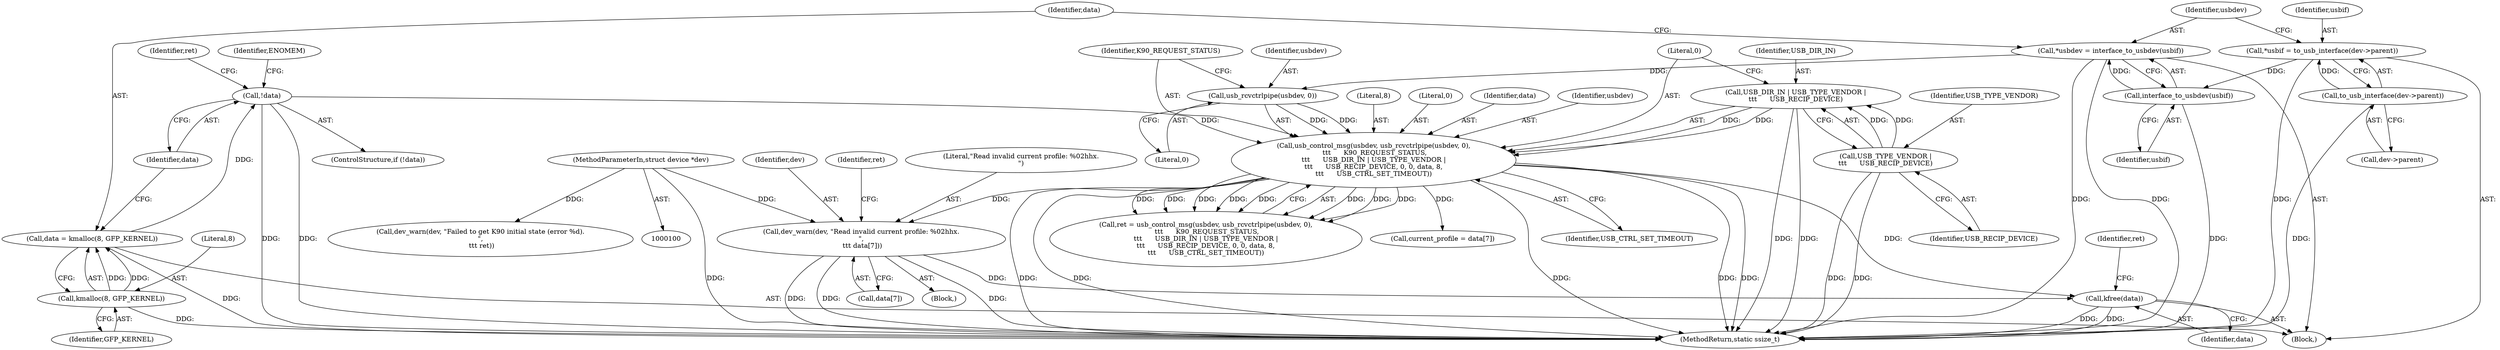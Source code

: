 digraph "0_linux_6d104af38b570d37aa32a5803b04c354f8ed513d_0@array" {
"1000177" [label="(Call,dev_warn(dev, \"Read invalid current profile: %02hhx.\n\",\n \t\t\t data[7]))"];
"1000101" [label="(MethodParameterIn,struct device *dev)"];
"1000133" [label="(Call,usb_control_msg(usbdev, usb_rcvctrlpipe(usbdev, 0),\n \t\t\t      K90_REQUEST_STATUS,\n\t\t\t      USB_DIR_IN | USB_TYPE_VENDOR |\n\t\t\t      USB_RECIP_DEVICE, 0, 0, data, 8,\n\t\t\t      USB_CTRL_SET_TIMEOUT))"];
"1000135" [label="(Call,usb_rcvctrlpipe(usbdev, 0))"];
"1000114" [label="(Call,*usbdev = interface_to_usbdev(usbif))"];
"1000116" [label="(Call,interface_to_usbdev(usbif))"];
"1000107" [label="(Call,*usbif = to_usb_interface(dev->parent))"];
"1000109" [label="(Call,to_usb_interface(dev->parent))"];
"1000139" [label="(Call,USB_DIR_IN | USB_TYPE_VENDOR |\n\t\t\t      USB_RECIP_DEVICE)"];
"1000141" [label="(Call,USB_TYPE_VENDOR |\n\t\t\t      USB_RECIP_DEVICE)"];
"1000126" [label="(Call,!data)"];
"1000120" [label="(Call,data = kmalloc(8, GFP_KERNEL))"];
"1000122" [label="(Call,kmalloc(8, GFP_KERNEL))"];
"1000196" [label="(Call,kfree(data))"];
"1000121" [label="(Identifier,data)"];
"1000138" [label="(Identifier,K90_REQUEST_STATUS)"];
"1000104" [label="(Block,)"];
"1000110" [label="(Call,dev->parent)"];
"1000126" [label="(Call,!data)"];
"1000179" [label="(Literal,\"Read invalid current profile: %02hhx.\n\")"];
"1000124" [label="(Identifier,GFP_KERNEL)"];
"1000148" [label="(Identifier,USB_CTRL_SET_TIMEOUT)"];
"1000147" [label="(Literal,8)"];
"1000107" [label="(Call,*usbif = to_usb_interface(dev->parent))"];
"1000114" [label="(Call,*usbdev = interface_to_usbdev(usbif))"];
"1000178" [label="(Identifier,dev)"];
"1000145" [label="(Literal,0)"];
"1000132" [label="(Identifier,ret)"];
"1000177" [label="(Call,dev_warn(dev, \"Read invalid current profile: %02hhx.\n\",\n \t\t\t data[7]))"];
"1000130" [label="(Identifier,ENOMEM)"];
"1000146" [label="(Identifier,data)"];
"1000180" [label="(Call,data[7])"];
"1000115" [label="(Identifier,usbdev)"];
"1000140" [label="(Identifier,USB_DIR_IN)"];
"1000196" [label="(Call,kfree(data))"];
"1000116" [label="(Call,interface_to_usbdev(usbif))"];
"1000122" [label="(Call,kmalloc(8, GFP_KERNEL))"];
"1000131" [label="(Call,ret = usb_control_msg(usbdev, usb_rcvctrlpipe(usbdev, 0),\n \t\t\t      K90_REQUEST_STATUS,\n\t\t\t      USB_DIR_IN | USB_TYPE_VENDOR |\n\t\t\t      USB_RECIP_DEVICE, 0, 0, data, 8,\n\t\t\t      USB_CTRL_SET_TIMEOUT))"];
"1000176" [label="(Block,)"];
"1000101" [label="(MethodParameterIn,struct device *dev)"];
"1000137" [label="(Literal,0)"];
"1000135" [label="(Call,usb_rcvctrlpipe(usbdev, 0))"];
"1000199" [label="(Identifier,ret)"];
"1000200" [label="(MethodReturn,static ssize_t)"];
"1000133" [label="(Call,usb_control_msg(usbdev, usb_rcvctrlpipe(usbdev, 0),\n \t\t\t      K90_REQUEST_STATUS,\n\t\t\t      USB_DIR_IN | USB_TYPE_VENDOR |\n\t\t\t      USB_RECIP_DEVICE, 0, 0, data, 8,\n\t\t\t      USB_CTRL_SET_TIMEOUT))"];
"1000136" [label="(Identifier,usbdev)"];
"1000197" [label="(Identifier,data)"];
"1000144" [label="(Literal,0)"];
"1000184" [label="(Identifier,ret)"];
"1000142" [label="(Identifier,USB_TYPE_VENDOR)"];
"1000139" [label="(Call,USB_DIR_IN | USB_TYPE_VENDOR |\n\t\t\t      USB_RECIP_DEVICE)"];
"1000117" [label="(Identifier,usbif)"];
"1000120" [label="(Call,data = kmalloc(8, GFP_KERNEL))"];
"1000163" [label="(Call,current_profile = data[7])"];
"1000109" [label="(Call,to_usb_interface(dev->parent))"];
"1000154" [label="(Call,dev_warn(dev, \"Failed to get K90 initial state (error %d).\n\",\n \t\t\t ret))"];
"1000127" [label="(Identifier,data)"];
"1000108" [label="(Identifier,usbif)"];
"1000123" [label="(Literal,8)"];
"1000141" [label="(Call,USB_TYPE_VENDOR |\n\t\t\t      USB_RECIP_DEVICE)"];
"1000143" [label="(Identifier,USB_RECIP_DEVICE)"];
"1000125" [label="(ControlStructure,if (!data))"];
"1000134" [label="(Identifier,usbdev)"];
"1000177" -> "1000176"  [label="AST: "];
"1000177" -> "1000180"  [label="CFG: "];
"1000178" -> "1000177"  [label="AST: "];
"1000179" -> "1000177"  [label="AST: "];
"1000180" -> "1000177"  [label="AST: "];
"1000184" -> "1000177"  [label="CFG: "];
"1000177" -> "1000200"  [label="DDG: "];
"1000177" -> "1000200"  [label="DDG: "];
"1000177" -> "1000200"  [label="DDG: "];
"1000101" -> "1000177"  [label="DDG: "];
"1000133" -> "1000177"  [label="DDG: "];
"1000177" -> "1000196"  [label="DDG: "];
"1000101" -> "1000100"  [label="AST: "];
"1000101" -> "1000200"  [label="DDG: "];
"1000101" -> "1000154"  [label="DDG: "];
"1000133" -> "1000131"  [label="AST: "];
"1000133" -> "1000148"  [label="CFG: "];
"1000134" -> "1000133"  [label="AST: "];
"1000135" -> "1000133"  [label="AST: "];
"1000138" -> "1000133"  [label="AST: "];
"1000139" -> "1000133"  [label="AST: "];
"1000144" -> "1000133"  [label="AST: "];
"1000145" -> "1000133"  [label="AST: "];
"1000146" -> "1000133"  [label="AST: "];
"1000147" -> "1000133"  [label="AST: "];
"1000148" -> "1000133"  [label="AST: "];
"1000131" -> "1000133"  [label="CFG: "];
"1000133" -> "1000200"  [label="DDG: "];
"1000133" -> "1000200"  [label="DDG: "];
"1000133" -> "1000200"  [label="DDG: "];
"1000133" -> "1000200"  [label="DDG: "];
"1000133" -> "1000200"  [label="DDG: "];
"1000133" -> "1000131"  [label="DDG: "];
"1000133" -> "1000131"  [label="DDG: "];
"1000133" -> "1000131"  [label="DDG: "];
"1000133" -> "1000131"  [label="DDG: "];
"1000133" -> "1000131"  [label="DDG: "];
"1000133" -> "1000131"  [label="DDG: "];
"1000133" -> "1000131"  [label="DDG: "];
"1000133" -> "1000131"  [label="DDG: "];
"1000135" -> "1000133"  [label="DDG: "];
"1000135" -> "1000133"  [label="DDG: "];
"1000139" -> "1000133"  [label="DDG: "];
"1000139" -> "1000133"  [label="DDG: "];
"1000126" -> "1000133"  [label="DDG: "];
"1000133" -> "1000163"  [label="DDG: "];
"1000133" -> "1000196"  [label="DDG: "];
"1000135" -> "1000137"  [label="CFG: "];
"1000136" -> "1000135"  [label="AST: "];
"1000137" -> "1000135"  [label="AST: "];
"1000138" -> "1000135"  [label="CFG: "];
"1000114" -> "1000135"  [label="DDG: "];
"1000114" -> "1000104"  [label="AST: "];
"1000114" -> "1000116"  [label="CFG: "];
"1000115" -> "1000114"  [label="AST: "];
"1000116" -> "1000114"  [label="AST: "];
"1000121" -> "1000114"  [label="CFG: "];
"1000114" -> "1000200"  [label="DDG: "];
"1000114" -> "1000200"  [label="DDG: "];
"1000116" -> "1000114"  [label="DDG: "];
"1000116" -> "1000117"  [label="CFG: "];
"1000117" -> "1000116"  [label="AST: "];
"1000116" -> "1000200"  [label="DDG: "];
"1000107" -> "1000116"  [label="DDG: "];
"1000107" -> "1000104"  [label="AST: "];
"1000107" -> "1000109"  [label="CFG: "];
"1000108" -> "1000107"  [label="AST: "];
"1000109" -> "1000107"  [label="AST: "];
"1000115" -> "1000107"  [label="CFG: "];
"1000107" -> "1000200"  [label="DDG: "];
"1000109" -> "1000107"  [label="DDG: "];
"1000109" -> "1000110"  [label="CFG: "];
"1000110" -> "1000109"  [label="AST: "];
"1000109" -> "1000200"  [label="DDG: "];
"1000139" -> "1000141"  [label="CFG: "];
"1000140" -> "1000139"  [label="AST: "];
"1000141" -> "1000139"  [label="AST: "];
"1000144" -> "1000139"  [label="CFG: "];
"1000139" -> "1000200"  [label="DDG: "];
"1000139" -> "1000200"  [label="DDG: "];
"1000141" -> "1000139"  [label="DDG: "];
"1000141" -> "1000139"  [label="DDG: "];
"1000141" -> "1000143"  [label="CFG: "];
"1000142" -> "1000141"  [label="AST: "];
"1000143" -> "1000141"  [label="AST: "];
"1000141" -> "1000200"  [label="DDG: "];
"1000141" -> "1000200"  [label="DDG: "];
"1000126" -> "1000125"  [label="AST: "];
"1000126" -> "1000127"  [label="CFG: "];
"1000127" -> "1000126"  [label="AST: "];
"1000130" -> "1000126"  [label="CFG: "];
"1000132" -> "1000126"  [label="CFG: "];
"1000126" -> "1000200"  [label="DDG: "];
"1000126" -> "1000200"  [label="DDG: "];
"1000120" -> "1000126"  [label="DDG: "];
"1000120" -> "1000104"  [label="AST: "];
"1000120" -> "1000122"  [label="CFG: "];
"1000121" -> "1000120"  [label="AST: "];
"1000122" -> "1000120"  [label="AST: "];
"1000127" -> "1000120"  [label="CFG: "];
"1000120" -> "1000200"  [label="DDG: "];
"1000122" -> "1000120"  [label="DDG: "];
"1000122" -> "1000120"  [label="DDG: "];
"1000122" -> "1000124"  [label="CFG: "];
"1000123" -> "1000122"  [label="AST: "];
"1000124" -> "1000122"  [label="AST: "];
"1000122" -> "1000200"  [label="DDG: "];
"1000196" -> "1000104"  [label="AST: "];
"1000196" -> "1000197"  [label="CFG: "];
"1000197" -> "1000196"  [label="AST: "];
"1000199" -> "1000196"  [label="CFG: "];
"1000196" -> "1000200"  [label="DDG: "];
"1000196" -> "1000200"  [label="DDG: "];
}
